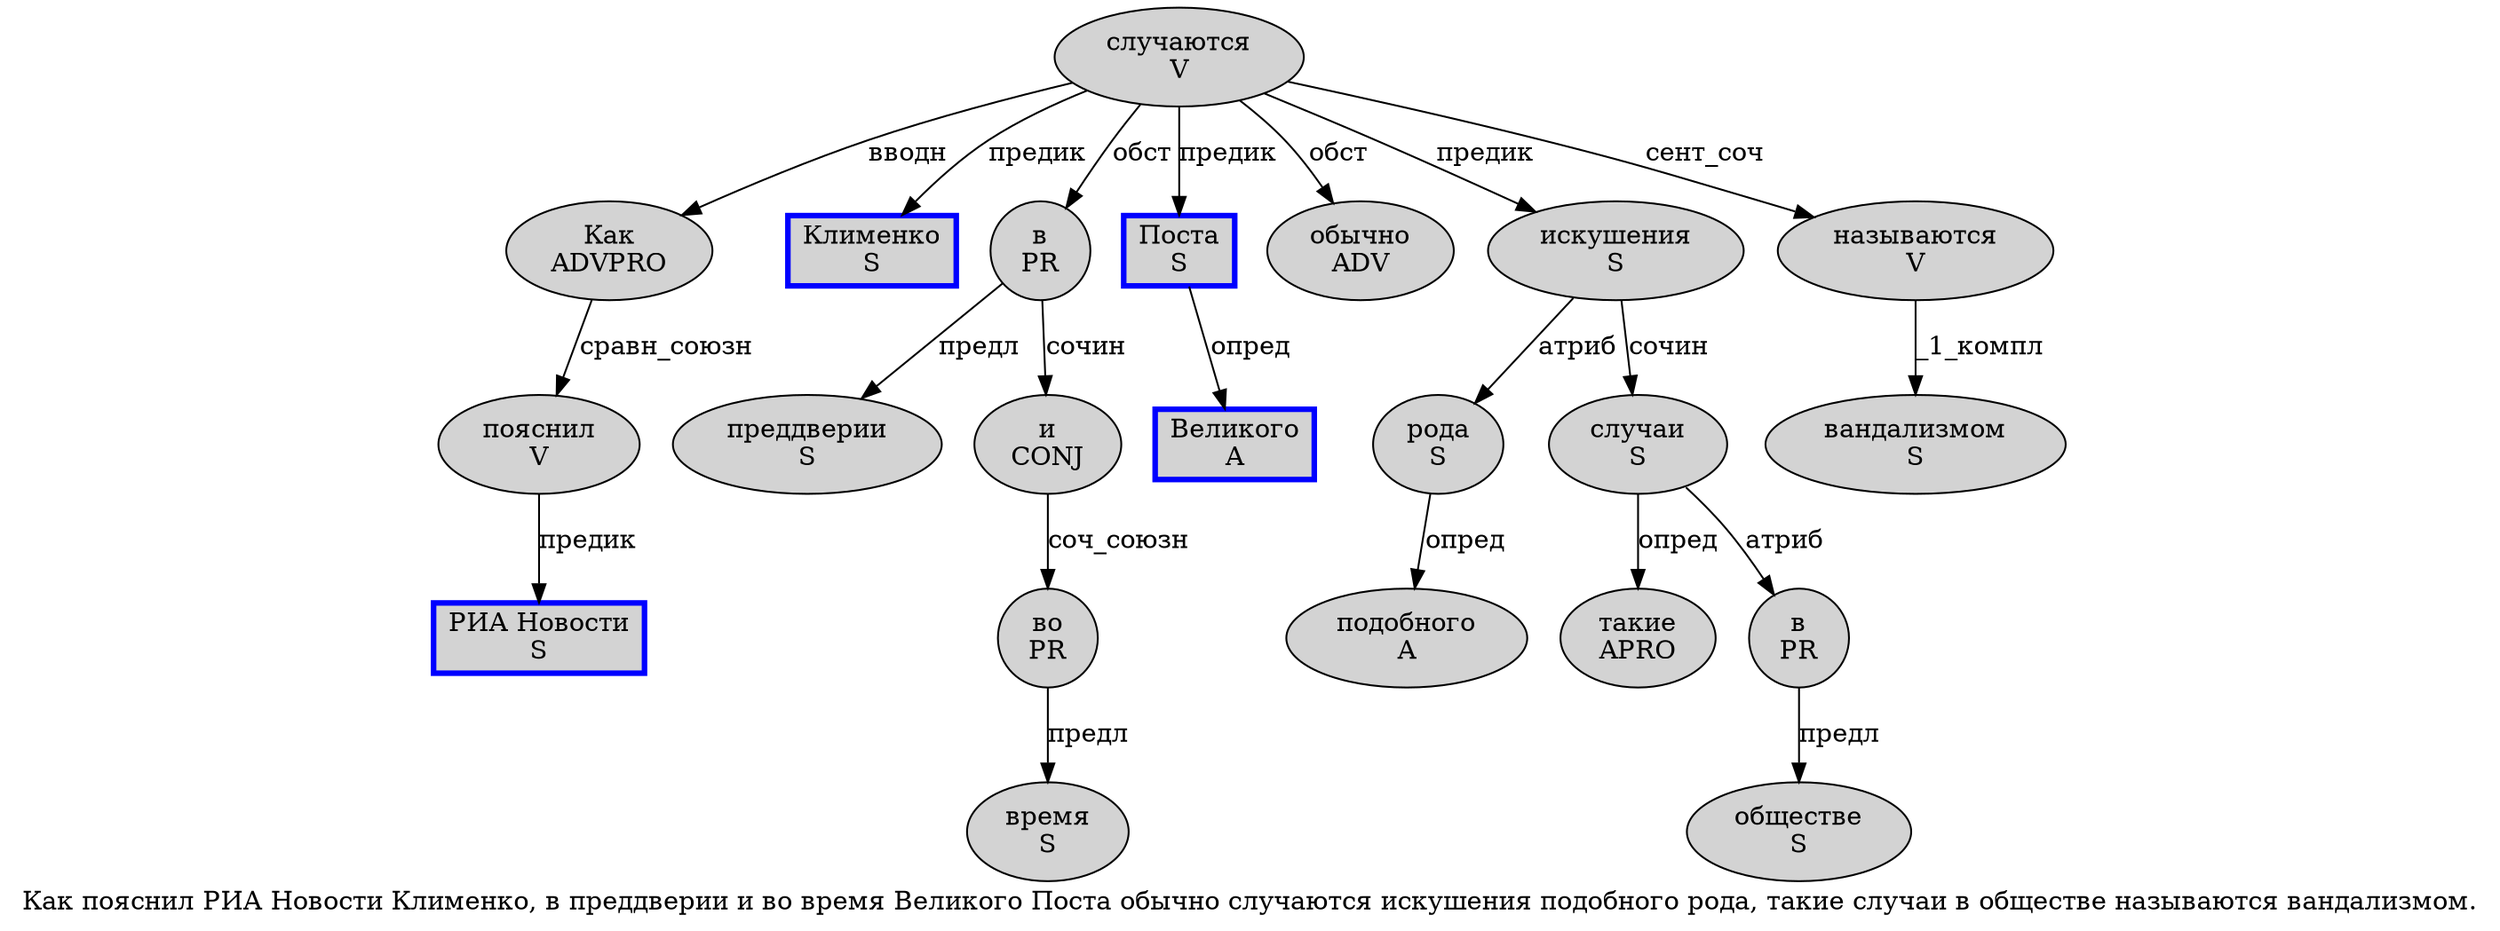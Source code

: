 digraph SENTENCE_1261 {
	graph [label="Как пояснил РИА Новости Клименко, в преддверии и во время Великого Поста обычно случаются искушения подобного рода, такие случаи в обществе называются вандализмом."]
	node [style=filled]
		0 [label="Как
ADVPRO" color="" fillcolor=lightgray penwidth=1 shape=ellipse]
		1 [label="пояснил
V" color="" fillcolor=lightgray penwidth=1 shape=ellipse]
		2 [label="РИА Новости
S" color=blue fillcolor=lightgray penwidth=3 shape=box]
		3 [label="Клименко
S" color=blue fillcolor=lightgray penwidth=3 shape=box]
		5 [label="в
PR" color="" fillcolor=lightgray penwidth=1 shape=ellipse]
		6 [label="преддверии
S" color="" fillcolor=lightgray penwidth=1 shape=ellipse]
		7 [label="и
CONJ" color="" fillcolor=lightgray penwidth=1 shape=ellipse]
		8 [label="во
PR" color="" fillcolor=lightgray penwidth=1 shape=ellipse]
		9 [label="время
S" color="" fillcolor=lightgray penwidth=1 shape=ellipse]
		10 [label="Великого
A" color=blue fillcolor=lightgray penwidth=3 shape=box]
		11 [label="Поста
S" color=blue fillcolor=lightgray penwidth=3 shape=box]
		12 [label="обычно
ADV" color="" fillcolor=lightgray penwidth=1 shape=ellipse]
		13 [label="случаются
V" color="" fillcolor=lightgray penwidth=1 shape=ellipse]
		14 [label="искушения
S" color="" fillcolor=lightgray penwidth=1 shape=ellipse]
		15 [label="подобного
A" color="" fillcolor=lightgray penwidth=1 shape=ellipse]
		16 [label="рода
S" color="" fillcolor=lightgray penwidth=1 shape=ellipse]
		18 [label="такие
APRO" color="" fillcolor=lightgray penwidth=1 shape=ellipse]
		19 [label="случаи
S" color="" fillcolor=lightgray penwidth=1 shape=ellipse]
		20 [label="в
PR" color="" fillcolor=lightgray penwidth=1 shape=ellipse]
		21 [label="обществе
S" color="" fillcolor=lightgray penwidth=1 shape=ellipse]
		22 [label="называются
V" color="" fillcolor=lightgray penwidth=1 shape=ellipse]
		23 [label="вандализмом
S" color="" fillcolor=lightgray penwidth=1 shape=ellipse]
			22 -> 23 [label="_1_компл"]
			7 -> 8 [label="соч_союзн"]
			11 -> 10 [label="опред"]
			16 -> 15 [label="опред"]
			13 -> 0 [label="вводн"]
			13 -> 3 [label="предик"]
			13 -> 5 [label="обст"]
			13 -> 11 [label="предик"]
			13 -> 12 [label="обст"]
			13 -> 14 [label="предик"]
			13 -> 22 [label="сент_соч"]
			8 -> 9 [label="предл"]
			20 -> 21 [label="предл"]
			19 -> 18 [label="опред"]
			19 -> 20 [label="атриб"]
			1 -> 2 [label="предик"]
			14 -> 16 [label="атриб"]
			14 -> 19 [label="сочин"]
			0 -> 1 [label="сравн_союзн"]
			5 -> 6 [label="предл"]
			5 -> 7 [label="сочин"]
}